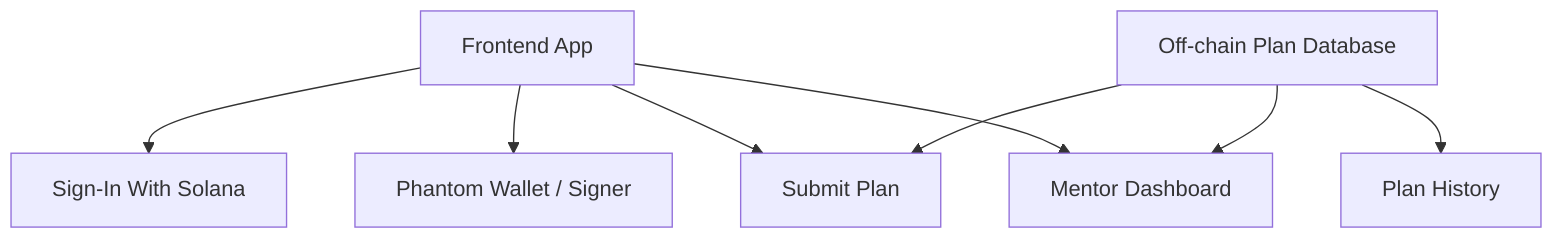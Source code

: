 flowchart TD
   frontend[Frontend App] --> SIWS[Sign-In With Solana]
   frontend --> wallet[Phantom Wallet / Signer]
   frontend --> submit[Submit Plan]
   frontend --> mentorView[Mentor Dashboard]

   backend[Off-chain Plan Database] --> mentorView
   backend --> submit
   backend --> planHistory[Plan History]